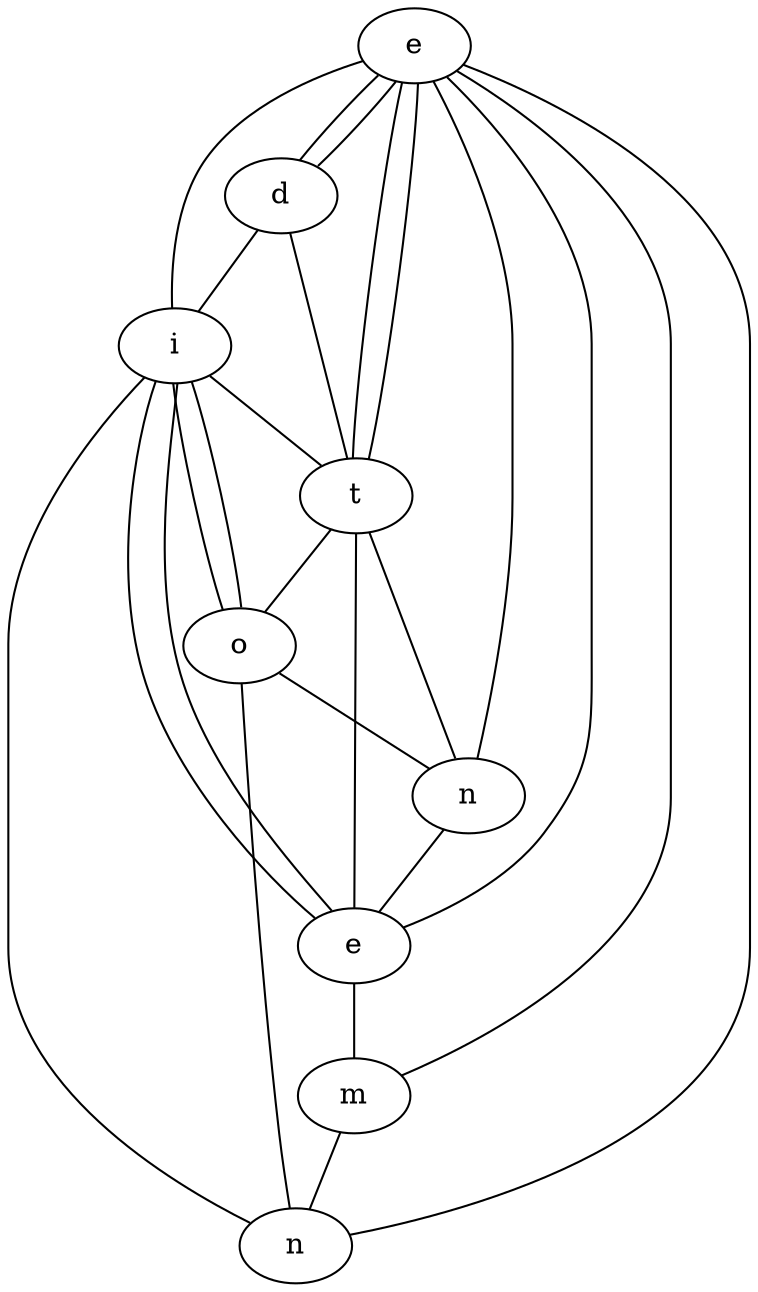 graph {
    631466624 [label=e];
    552836312 [label=m];
    860930111 [label=n];
    101227775 [label=o];
    569332162 [label=d];
    1001247527 [label=i];
    310421815 [label=n];
    355739481 [label=t];
    10273937 [label=e];
    355739481 -- 101227775;
    10273937 -- 355739481;
    1001247527 -- 101227775;
    310421815 -- 101227775;
    569332162 -- 1001247527;
    1001247527 -- 310421815;
    355739481 -- 569332162;
    355739481 -- 631466624;
    10273937 -- 631466624;
    10273937 -- 1001247527;
    552836312 -- 310421815;
    631466624 -- 310421815;
    631466624 -- 355739481;
    631466624 -- 569332162;
    860930111 -- 631466624;
    101227775 -- 860930111;
    10273937 -- 552836312;
    1001247527 -- 355739481;
    101227775 -- 1001247527;
    355739481 -- 860930111;
    1001247527 -- 631466624;
    10273937 -- 1001247527;
    552836312 -- 631466624;
    569332162 -- 631466624;
    860930111 -- 10273937;
}
